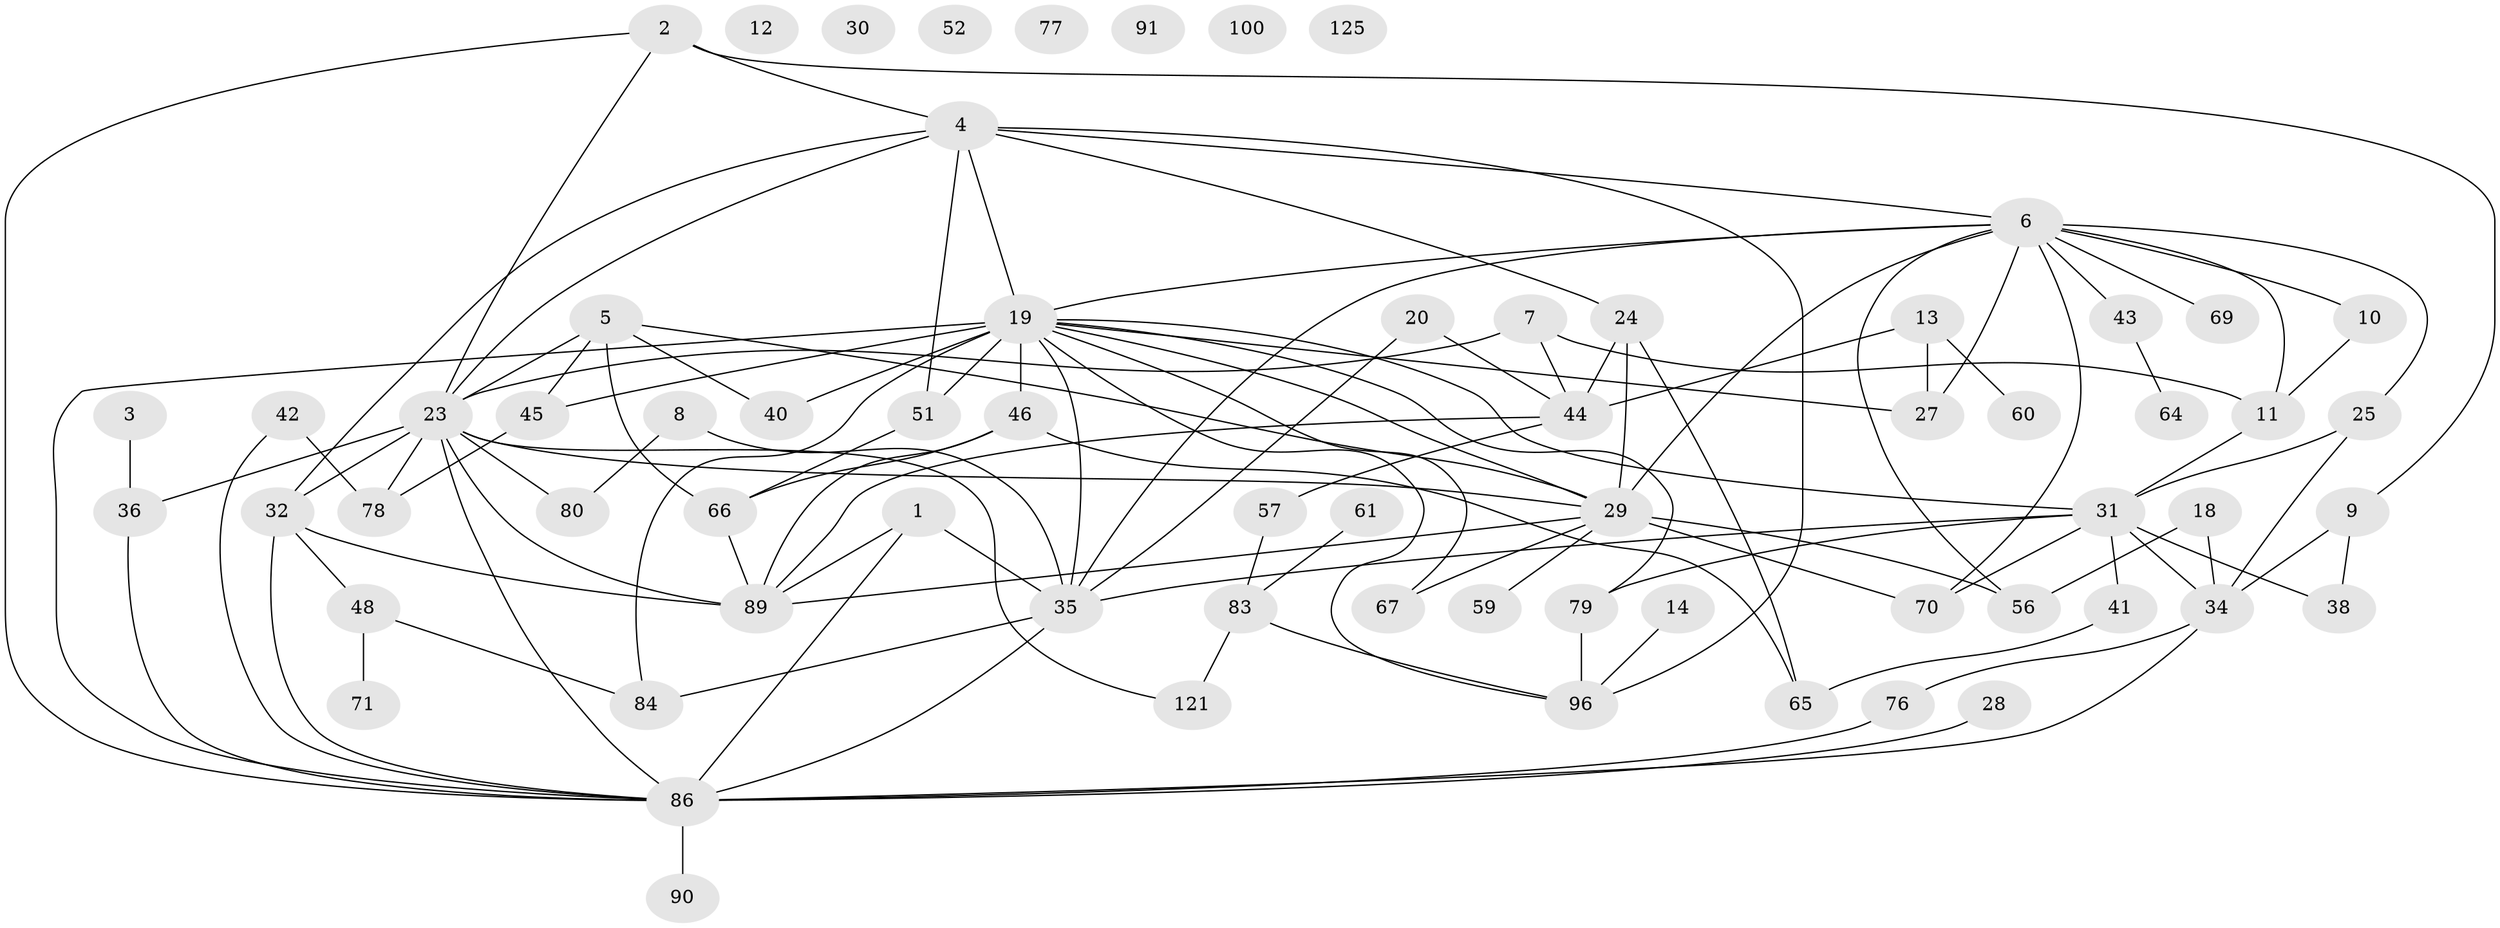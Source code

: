 // original degree distribution, {4: 0.14074074074074075, 1: 0.14814814814814814, 3: 0.22962962962962963, 7: 0.007407407407407408, 2: 0.2740740740740741, 5: 0.1111111111111111, 0: 0.05185185185185185, 6: 0.022222222222222223, 9: 0.007407407407407408, 8: 0.007407407407407408}
// Generated by graph-tools (version 1.1) at 2025/12/03/09/25 04:12:53]
// undirected, 67 vertices, 115 edges
graph export_dot {
graph [start="1"]
  node [color=gray90,style=filled];
  1 [super="+103"];
  2 [super="+50"];
  3;
  4 [super="+17+82"];
  5 [super="+110+49"];
  6 [super="+15+16"];
  7;
  8;
  9 [super="+118+39+21"];
  10;
  11 [super="+73"];
  12;
  13 [super="+122+99"];
  14;
  18 [super="+22"];
  19 [super="+26+33"];
  20;
  23 [super="+117+109"];
  24 [super="+97"];
  25;
  27 [super="+126"];
  28;
  29 [super="+88+58"];
  30;
  31 [super="+129+135+107"];
  32 [super="+47"];
  34 [super="+37+68+55"];
  35 [super="+63+134+54+102+62"];
  36 [super="+120"];
  38;
  40;
  41;
  42;
  43 [super="+104"];
  44 [super="+92"];
  45;
  46 [super="+53+130"];
  48 [super="+133"];
  51 [super="+85"];
  52;
  56;
  57;
  59;
  60;
  61;
  64;
  65 [super="+72+94"];
  66 [super="+74"];
  67;
  69;
  70;
  71;
  76;
  77;
  78 [super="+81"];
  79;
  80;
  83;
  84;
  86 [super="+93+87"];
  89 [super="+124+105"];
  90;
  91;
  96 [super="+132"];
  100;
  121;
  125;
  1 -- 89;
  1 -- 35 [weight=2];
  1 -- 86;
  2 -- 4;
  2 -- 23;
  2 -- 86;
  2 -- 9;
  3 -- 36;
  4 -- 32;
  4 -- 19;
  4 -- 6;
  4 -- 24;
  4 -- 23;
  4 -- 51;
  4 -- 96;
  5 -- 45;
  5 -- 40;
  5 -- 66;
  5 -- 23;
  5 -- 29;
  6 -- 10;
  6 -- 56;
  6 -- 69;
  6 -- 43;
  6 -- 19;
  6 -- 35;
  6 -- 70;
  6 -- 27;
  6 -- 25;
  6 -- 11;
  6 -- 29;
  7 -- 11;
  7 -- 44;
  7 -- 23;
  8 -- 80;
  8 -- 35;
  9 -- 38;
  9 -- 34;
  10 -- 11;
  11 -- 31;
  13 -- 27;
  13 -- 44;
  13 -- 60;
  14 -- 96;
  18 -- 56;
  18 -- 34;
  19 -- 46 [weight=3];
  19 -- 40;
  19 -- 79;
  19 -- 51;
  19 -- 27;
  19 -- 31;
  19 -- 86;
  19 -- 96;
  19 -- 67;
  19 -- 45;
  19 -- 84;
  19 -- 35;
  19 -- 29;
  20 -- 44;
  20 -- 35;
  23 -- 32;
  23 -- 80;
  23 -- 86;
  23 -- 89 [weight=2];
  23 -- 36;
  23 -- 121;
  23 -- 78;
  23 -- 29 [weight=2];
  24 -- 44;
  24 -- 29;
  24 -- 65;
  25 -- 34;
  25 -- 31;
  28 -- 86;
  29 -- 56;
  29 -- 70;
  29 -- 67;
  29 -- 89;
  29 -- 59;
  31 -- 70;
  31 -- 79;
  31 -- 41;
  31 -- 38;
  31 -- 34;
  31 -- 35;
  32 -- 86;
  32 -- 48;
  32 -- 89;
  34 -- 76;
  34 -- 86;
  35 -- 84;
  35 -- 86 [weight=2];
  36 -- 86;
  41 -- 65;
  42 -- 78 [weight=2];
  42 -- 86;
  43 -- 64;
  44 -- 57;
  44 -- 89;
  45 -- 78;
  46 -- 65;
  46 -- 89;
  46 -- 66;
  48 -- 71;
  48 -- 84;
  51 -- 66;
  57 -- 83;
  61 -- 83;
  66 -- 89;
  76 -- 86;
  79 -- 96;
  83 -- 96;
  83 -- 121;
  86 -- 90;
}
